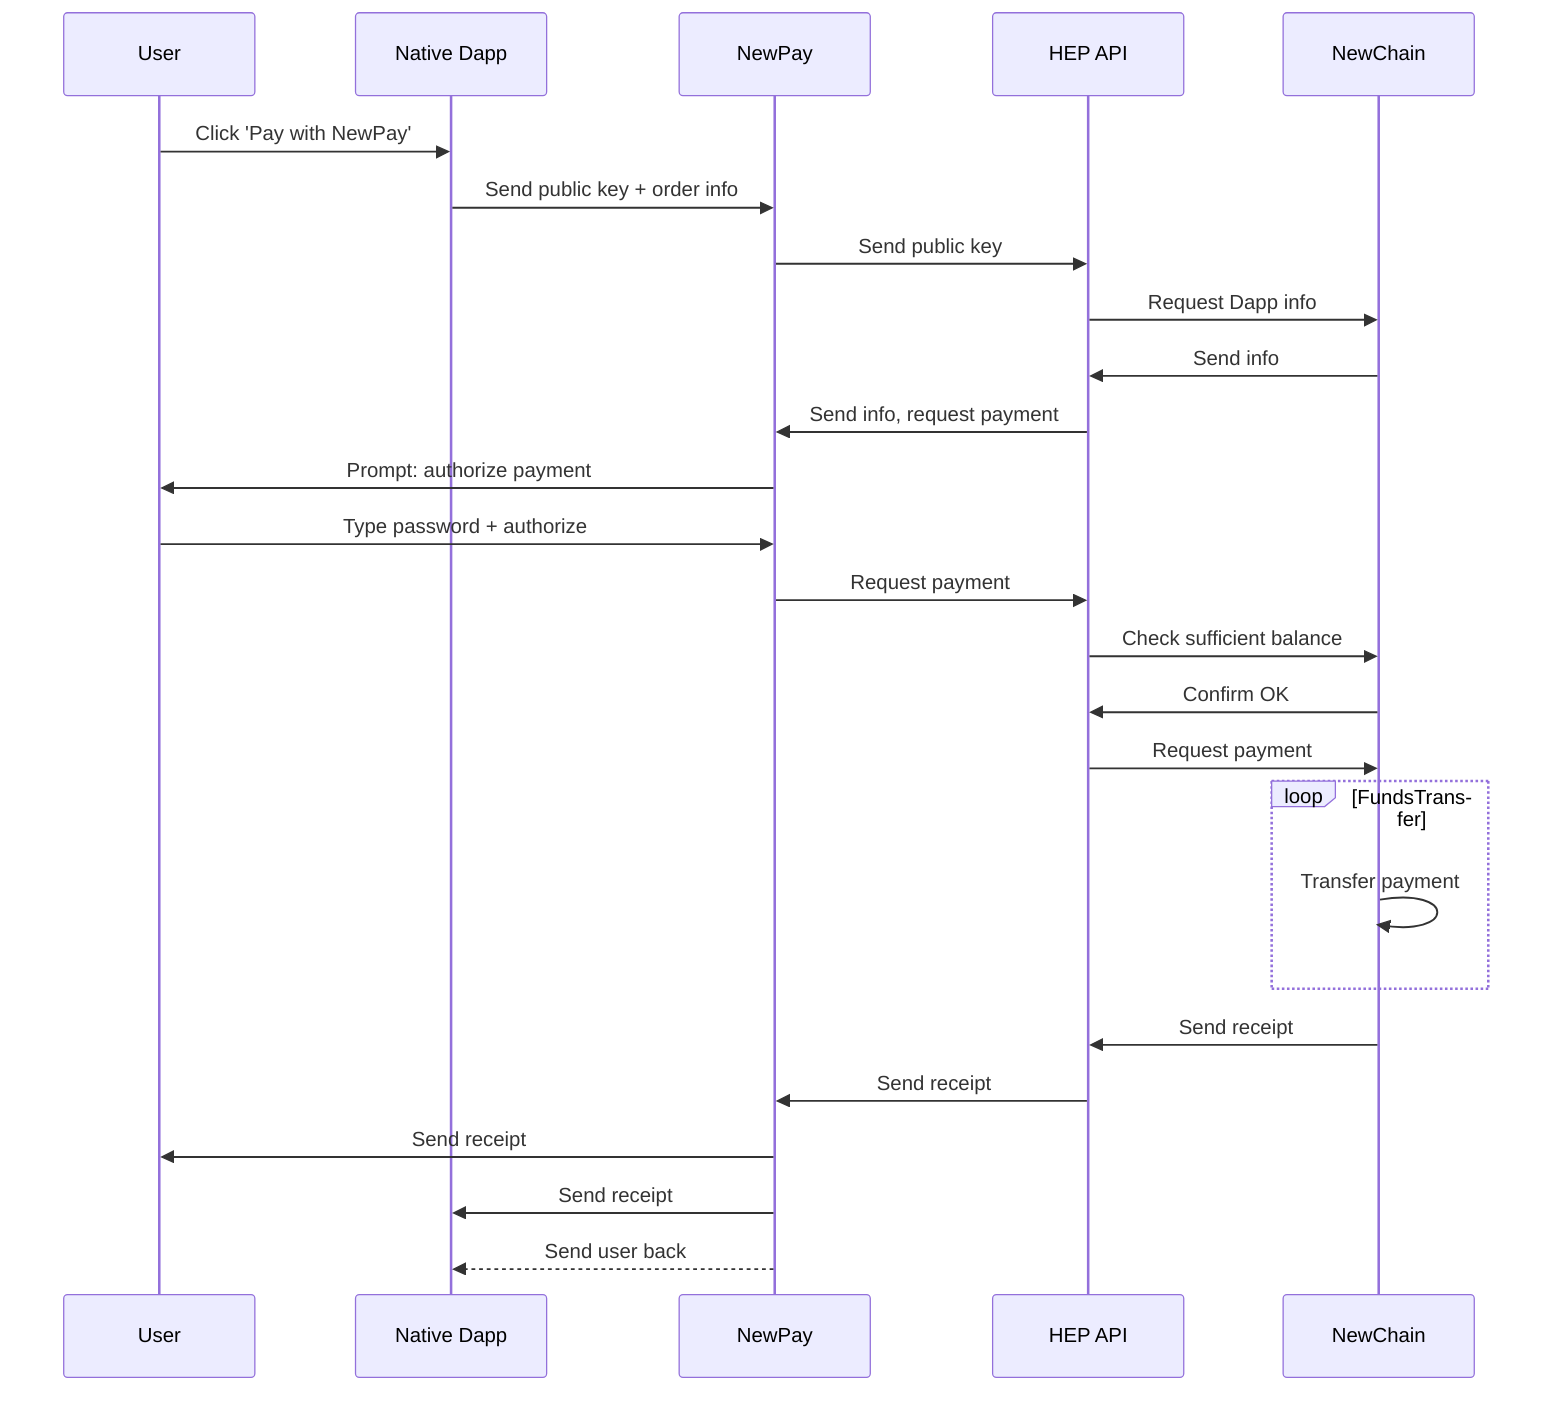 sequenceDiagram;
    participant User;
    participant Native Dapp;
	participant NewPay;
	participant HEP API;
	participant NewChain;

    User->>Native Dapp: Click 'Pay with NewPay';
	Native Dapp->>NewPay: Send public key + order info;
	NewPay->>HEP API: Send public key;
	HEP API->>NewChain: Request Dapp info;
	NewChain->>HEP API: Send info;
	HEP API->>NewPay: Send info, request payment;
	NewPay->> User: Prompt: authorize payment;
	User->>NewPay: Type password + authorize;
	NewPay->>HEP API: Request payment;
	HEP API->>NewChain: Check sufficient balance;
	NewChain->>HEP API: Confirm OK
	HEP API->>NewChain: Request payment;
loop FundsTransfer;
        NewChain->>NewChain: Transfer payment;
	end;
	NewChain->>HEP API: Send receipt;
	HEP API->>NewPay: Send receipt;
	NewPay->>User: Send receipt;
	NewPay->>Native Dapp: Send receipt;
	NewPay-->>Native Dapp: Send user back;